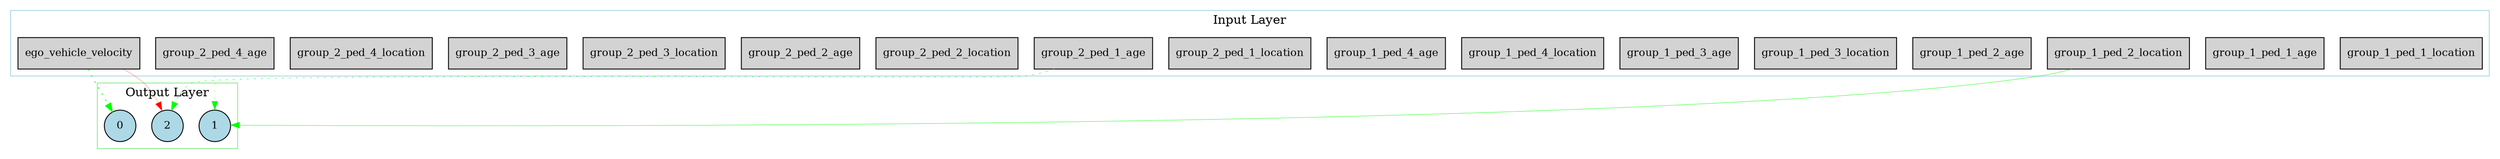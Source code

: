 digraph {
	node [fontsize=12 height=0.5 shape=circle width=0.5]
	subgraph cluster_input {
		color=lightblue
		label="Input Layer"
		group_1_ped_1_location [fillcolor=lightgray shape=box style=filled]
		group_1_ped_1_age [fillcolor=lightgray shape=box style=filled]
		group_1_ped_2_location [fillcolor=lightgray shape=box style=filled]
		group_1_ped_2_age [fillcolor=lightgray shape=box style=filled]
		group_1_ped_3_location [fillcolor=lightgray shape=box style=filled]
		group_1_ped_3_age [fillcolor=lightgray shape=box style=filled]
		group_1_ped_4_location [fillcolor=lightgray shape=box style=filled]
		group_1_ped_4_age [fillcolor=lightgray shape=box style=filled]
		group_2_ped_1_location [fillcolor=lightgray shape=box style=filled]
		group_2_ped_1_age [fillcolor=lightgray shape=box style=filled]
		group_2_ped_2_location [fillcolor=lightgray shape=box style=filled]
		group_2_ped_2_age [fillcolor=lightgray shape=box style=filled]
		group_2_ped_3_location [fillcolor=lightgray shape=box style=filled]
		group_2_ped_3_age [fillcolor=lightgray shape=box style=filled]
		group_2_ped_4_location [fillcolor=lightgray shape=box style=filled]
		group_2_ped_4_age [fillcolor=lightgray shape=box style=filled]
		ego_vehicle_velocity [fillcolor=lightgray shape=box style=filled]
	}
	subgraph cluster_output {
		color=lightgreen
		label="Output Layer"
		0 [fillcolor=lightblue style=filled]
		1 [fillcolor=lightblue style=filled]
		2 [fillcolor=lightblue style=filled]
	}
	subgraph cluster_hidden {
		color=yellow
		label="Hidden Layer"
	}
	group_1_ped_2_location -> 1 [color=green penwidth=0.4016117850833558 style=solid]
	group_2_ped_4_age -> 1 [color=green penwidth=0.26368774180177196 style=dotted]
	group_2_ped_1_age -> 2 [color=green penwidth=0.4602850341488596 style=dotted]
	ego_vehicle_velocity -> 0 [color=green penwidth=0.7923288062419909 style=dotted]
	ego_vehicle_velocity -> 2 [color=red penwidth=0.2116706120550932 style=solid]
}
